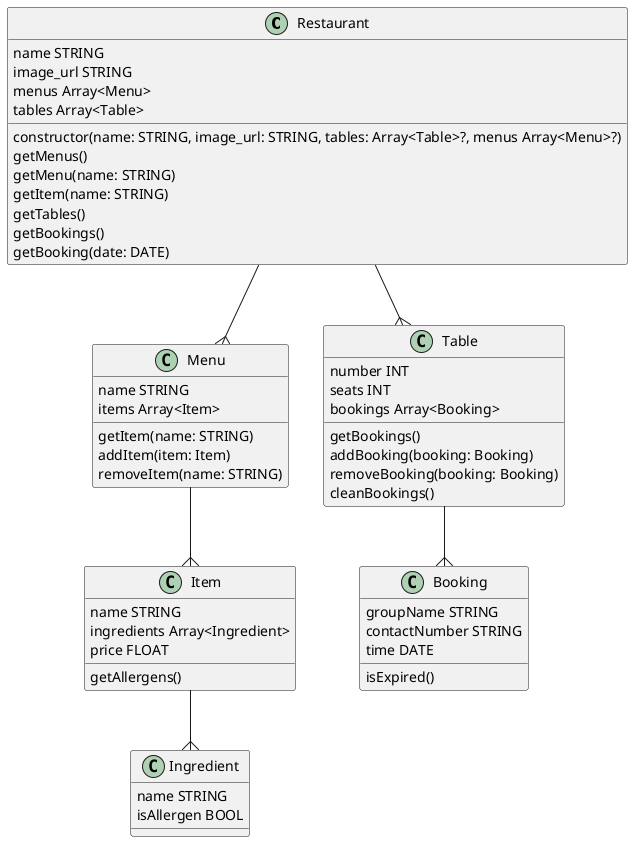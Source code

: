 @startuml Restaurant

' notes
' note top of Restaurant : This is the main class of the module
' note left of Table : This Represents a sing table in the Restaurant 

class Restaurant {
    name STRING
    image_url STRING
    menus Array<Menu>
    tables Array<Table>

    constructor(name: STRING, image_url: STRING, tables: Array<Table>?, menus Array<Menu>?)
    getMenus()
    getMenu(name: STRING)
    getItem(name: STRING)
    getTables()
    getBookings()
    getBooking(date: DATE)
}

class Menu {
    name STRING
    items Array<Item>

    getItem(name: STRING)
    addItem(item: Item)
    removeItem(name: STRING)
}

class Item {
    name STRING
    ingredients Array<Ingredient>
    price FLOAT

    getAllergens()
}

class Table {
    number INT
    seats INT
    bookings Array<Booking>

    getBookings()
    addBooking(booking: Booking)
    removeBooking(booking: Booking)
    cleanBookings()
}

class Booking {
    groupName STRING
    contactNumber STRING
    time DATE

    isExpired()
}

class Ingredient {
    name STRING
    isAllergen BOOL
}

Restaurant--{Menu
Menu--{Item
Item--{Ingredient
Restaurant--{Table
Table--{Booking

@enduml